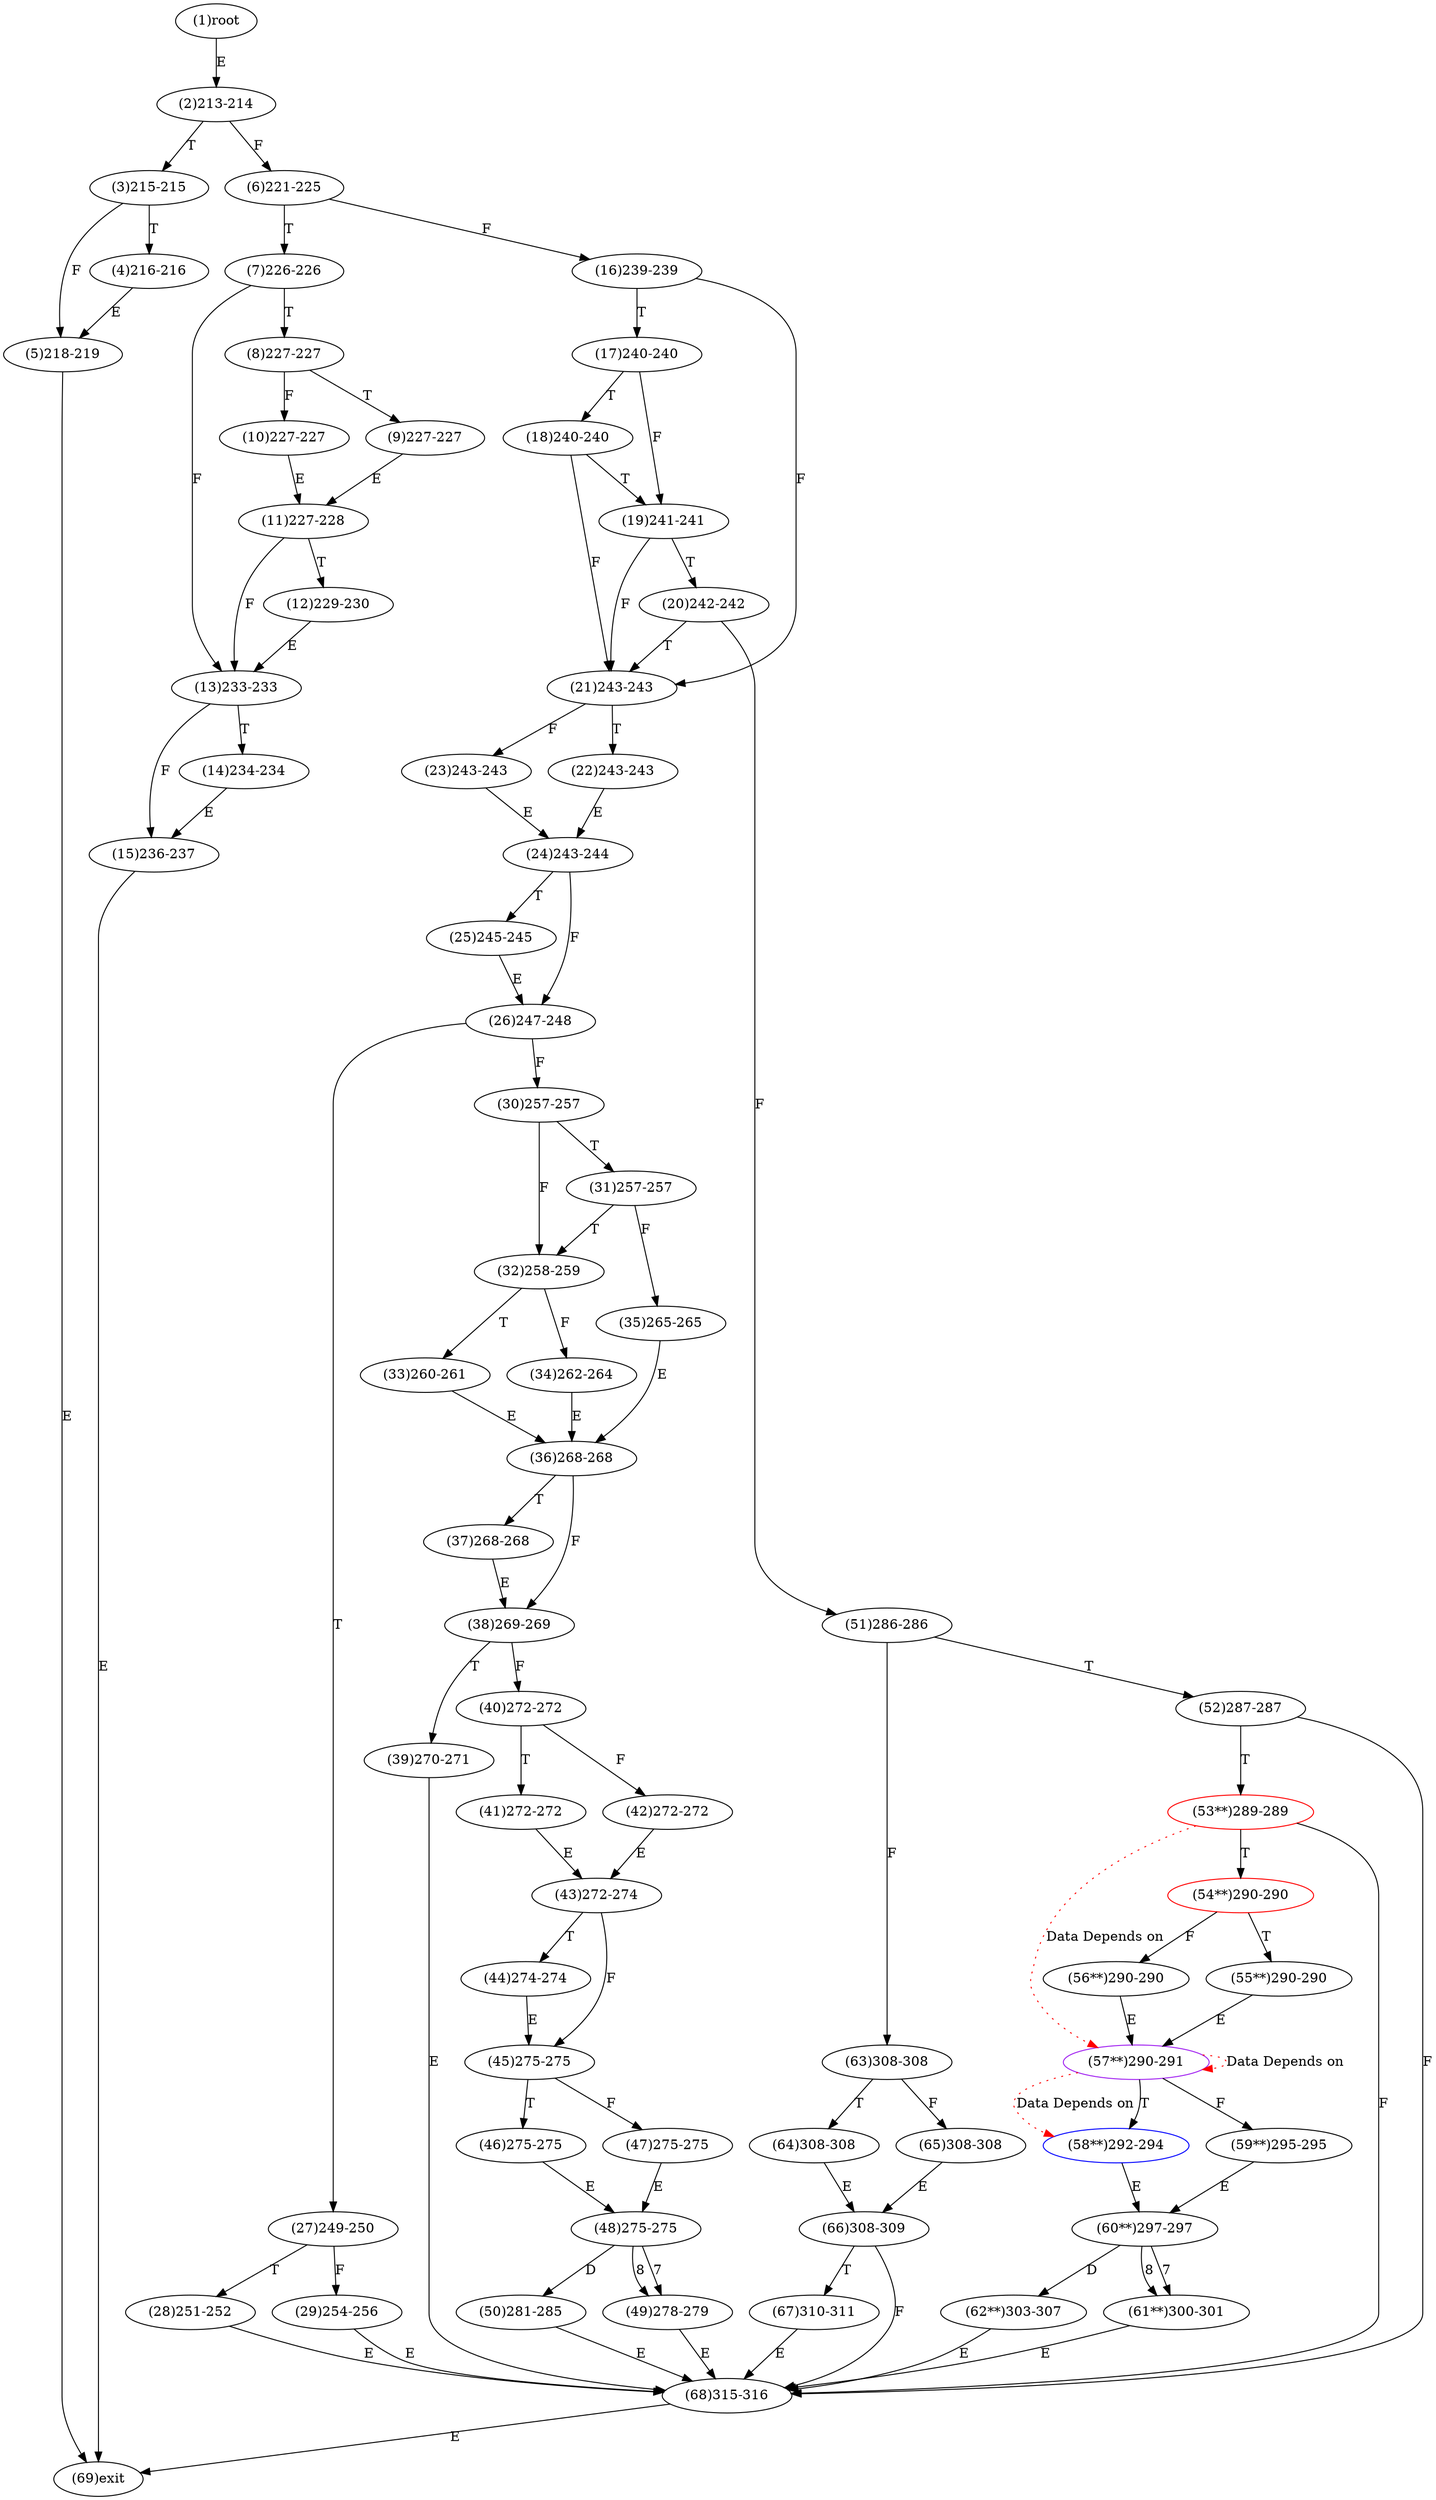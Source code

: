 digraph "" { 
1[ label="(1)root"];
2[ label="(2)213-214"];
3[ label="(3)215-215"];
4[ label="(4)216-216"];
5[ label="(5)218-219"];
6[ label="(6)221-225"];
7[ label="(7)226-226"];
8[ label="(8)227-227"];
9[ label="(9)227-227"];
10[ label="(10)227-227"];
11[ label="(11)227-228"];
12[ label="(12)229-230"];
13[ label="(13)233-233"];
14[ label="(14)234-234"];
15[ label="(15)236-237"];
17[ label="(17)240-240"];
16[ label="(16)239-239"];
19[ label="(19)241-241"];
18[ label="(18)240-240"];
21[ label="(21)243-243"];
20[ label="(20)242-242"];
23[ label="(23)243-243"];
22[ label="(22)243-243"];
25[ label="(25)245-245"];
24[ label="(24)243-244"];
27[ label="(27)249-250"];
26[ label="(26)247-248"];
29[ label="(29)254-256"];
28[ label="(28)251-252"];
31[ label="(31)257-257"];
30[ label="(30)257-257"];
34[ label="(34)262-264"];
35[ label="(35)265-265"];
32[ label="(32)258-259"];
33[ label="(33)260-261"];
38[ label="(38)269-269"];
39[ label="(39)270-271"];
36[ label="(36)268-268"];
37[ label="(37)268-268"];
42[ label="(42)272-272"];
43[ label="(43)272-274"];
40[ label="(40)272-272"];
41[ label="(41)272-272"];
46[ label="(46)275-275"];
47[ label="(47)275-275"];
44[ label="(44)274-274"];
45[ label="(45)275-275"];
51[ label="(51)286-286"];
50[ label="(50)281-285"];
49[ label="(49)278-279"];
48[ label="(48)275-275"];
55[ label="(55**)290-290"];
54[ label="(54**)290-290",color=red];
53[ label="(53**)289-289",color=red];
52[ label="(52)287-287"];
59[ label="(59**)295-295"];
58[ label="(58**)292-294",color=blue];
57[ label="(57**)290-291",color=purple];
56[ label="(56**)290-290"];
63[ label="(63)308-308"];
62[ label="(62**)303-307"];
61[ label="(61**)300-301"];
60[ label="(60**)297-297"];
68[ label="(68)315-316"];
69[ label="(69)exit"];
64[ label="(64)308-308"];
65[ label="(65)308-308"];
66[ label="(66)308-309"];
67[ label="(67)310-311"];
1->2[ label="E"];
2->6[ label="F"];
2->3[ label="T"];
3->5[ label="F"];
3->4[ label="T"];
4->5[ label="E"];
5->69[ label="E"];
6->16[ label="F"];
6->7[ label="T"];
7->13[ label="F"];
7->8[ label="T"];
8->10[ label="F"];
8->9[ label="T"];
9->11[ label="E"];
10->11[ label="E"];
11->13[ label="F"];
11->12[ label="T"];
12->13[ label="E"];
13->15[ label="F"];
13->14[ label="T"];
14->15[ label="E"];
15->69[ label="E"];
16->21[ label="F"];
16->17[ label="T"];
17->19[ label="F"];
17->18[ label="T"];
18->21[ label="F"];
18->19[ label="T"];
19->21[ label="F"];
19->20[ label="T"];
20->51[ label="F"];
20->21[ label="T"];
21->23[ label="F"];
21->22[ label="T"];
22->24[ label="E"];
23->24[ label="E"];
24->26[ label="F"];
24->25[ label="T"];
25->26[ label="E"];
26->30[ label="F"];
26->27[ label="T"];
27->29[ label="F"];
27->28[ label="T"];
28->68[ label="E"];
29->68[ label="E"];
30->32[ label="F"];
30->31[ label="T"];
31->35[ label="F"];
31->32[ label="T"];
32->34[ label="F"];
32->33[ label="T"];
33->36[ label="E"];
34->36[ label="E"];
35->36[ label="E"];
36->38[ label="F"];
36->37[ label="T"];
37->38[ label="E"];
38->40[ label="F"];
38->39[ label="T"];
39->68[ label="E"];
40->42[ label="F"];
40->41[ label="T"];
41->43[ label="E"];
42->43[ label="E"];
43->45[ label="F"];
43->44[ label="T"];
44->45[ label="E"];
45->47[ label="F"];
45->46[ label="T"];
46->48[ label="E"];
47->48[ label="E"];
48->49[ label="7"];
48->49[ label="8"];
48->50[ label="D"];
49->68[ label="E"];
50->68[ label="E"];
51->63[ label="F"];
51->52[ label="T"];
52->68[ label="F"];
52->53[ label="T"];
53->68[ label="F"];
53->54[ label="T"];
54->56[ label="F"];
54->55[ label="T"];
55->57[ label="E"];
56->57[ label="E"];
57->59[ label="F"];
57->58[ label="T"];
58->60[ label="E"];
59->60[ label="E"];
60->61[ label="7"];
60->61[ label="8"];
60->62[ label="D"];
61->68[ label="E"];
62->68[ label="E"];
63->65[ label="F"];
63->64[ label="T"];
64->66[ label="E"];
65->66[ label="E"];
66->68[ label="F"];
66->67[ label="T"];
67->68[ label="E"];
68->69[ label="E"];
53->57[ color="red" label="Data Depends on" style = dotted ];
57->57[ color="red" label="Data Depends on" style = dotted ];
57->58[ color="red" label="Data Depends on" style = dotted ];
}